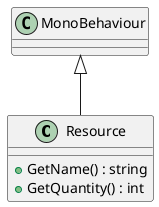 @startuml
class Resource {
    + GetName() : string
    + GetQuantity() : int
}
MonoBehaviour <|-- Resource
@enduml
